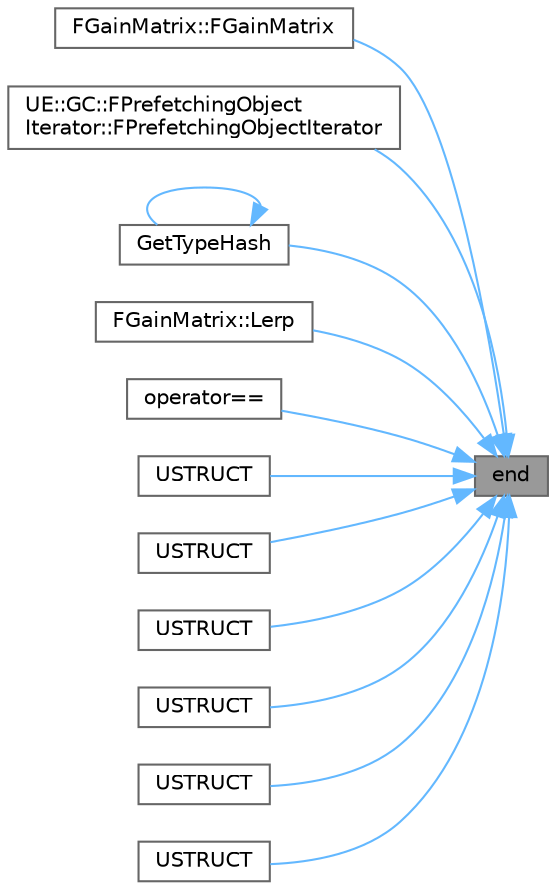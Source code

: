 digraph "end"
{
 // INTERACTIVE_SVG=YES
 // LATEX_PDF_SIZE
  bgcolor="transparent";
  edge [fontname=Helvetica,fontsize=10,labelfontname=Helvetica,labelfontsize=10];
  node [fontname=Helvetica,fontsize=10,shape=box,height=0.2,width=0.4];
  rankdir="RL";
  Node1 [id="Node000001",label="end",height=0.2,width=0.4,color="gray40", fillcolor="grey60", style="filled", fontcolor="black",tooltip=" "];
  Node1 -> Node2 [id="edge1_Node000001_Node000002",dir="back",color="steelblue1",style="solid",tooltip=" "];
  Node2 [id="Node000002",label="FGainMatrix::FGainMatrix",height=0.2,width=0.4,color="grey40", fillcolor="white", style="filled",URL="$d6/d15/classFGainMatrix.html#a06f8fa47cb5ef22d4a715e51850b4be3",tooltip=" "];
  Node1 -> Node3 [id="edge2_Node000001_Node000003",dir="back",color="steelblue1",style="solid",tooltip=" "];
  Node3 [id="Node000003",label="UE::GC::FPrefetchingObject\lIterator::FPrefetchingObjectIterator",height=0.2,width=0.4,color="grey40", fillcolor="white", style="filled",URL="$d0/d04/classUE_1_1GC_1_1FPrefetchingObjectIterator.html#a29c0c42aaee4b85aea06b2275fd03873",tooltip=" "];
  Node1 -> Node4 [id="edge3_Node000001_Node000004",dir="back",color="steelblue1",style="solid",tooltip=" "];
  Node4 [id="Node000004",label="GetTypeHash",height=0.2,width=0.4,color="grey40", fillcolor="white", style="filled",URL="$df/d3e/PropertyPath_8h.html#af8f568b0f1e68dfcecb13d3da6f7a29e",tooltip=" "];
  Node4 -> Node4 [id="edge4_Node000004_Node000004",dir="back",color="steelblue1",style="solid",tooltip=" "];
  Node1 -> Node5 [id="edge5_Node000001_Node000005",dir="back",color="steelblue1",style="solid",tooltip=" "];
  Node5 [id="Node000005",label="FGainMatrix::Lerp",height=0.2,width=0.4,color="grey40", fillcolor="white", style="filled",URL="$d6/d15/classFGainMatrix.html#ae6a92e44b184eb795009ab5f8d320f5f",tooltip=" "];
  Node1 -> Node6 [id="edge6_Node000001_Node000006",dir="back",color="steelblue1",style="solid",tooltip=" "];
  Node6 [id="Node000006",label="operator==",height=0.2,width=0.4,color="grey40", fillcolor="white", style="filled",URL="$df/d3e/PropertyPath_8h.html#a3da2a73cedd50ac86dc41442d1a7302f",tooltip=" "];
  Node1 -> Node7 [id="edge7_Node000001_Node000007",dir="back",color="steelblue1",style="solid",tooltip=" "];
  Node7 [id="Node000007",label="USTRUCT",height=0.2,width=0.4,color="grey40", fillcolor="white", style="filled",URL="$d8/d53/DataLayerInstanceNames_8h.html#aa7673c36ff24cb14629dc41c30154ac5",tooltip=" "];
  Node1 -> Node8 [id="edge8_Node000001_Node000008",dir="back",color="steelblue1",style="solid",tooltip=" "];
  Node8 [id="Node000008",label="USTRUCT",height=0.2,width=0.4,color="grey40", fillcolor="white", style="filled",URL="$dc/df3/StructUtils_2InstancedStructContainer_8h.html#a5895ae85da76e661028316b61143d273",tooltip="Array of heterogeneous structs."];
  Node1 -> Node9 [id="edge9_Node000001_Node000009",dir="back",color="steelblue1",style="solid",tooltip=" "];
  Node9 [id="Node000009",label="USTRUCT",height=0.2,width=0.4,color="grey40", fillcolor="white", style="filled",URL="$db/d46/MovieSceneSequenceTransform_8h.html#a6a1f1b068c9d7fa7fd34a2de5ed6da79",tooltip="Enumeration defining how to store breadcrumb trails."];
  Node1 -> Node10 [id="edge10_Node000001_Node000010",dir="back",color="steelblue1",style="solid",tooltip=" "];
  Node10 [id="Node000010",label="USTRUCT",height=0.2,width=0.4,color="grey40", fillcolor="white", style="filled",URL="$de/d60/StructUtils_2PropertyBag_8h.html#a9aac7e39ee773e427b868b987e9dc381",tooltip="Helper to manage container types, with nested container support."];
  Node1 -> Node11 [id="edge11_Node000001_Node000011",dir="back",color="steelblue1",style="solid",tooltip=" "];
  Node11 [id="Node000011",label="USTRUCT",height=0.2,width=0.4,color="grey40", fillcolor="white", style="filled",URL="$da/ddd/RigVMDrawContainer_8h.html#a0eab4065ac2edc8a67ee5db32eb1f85b",tooltip=" "];
  Node1 -> Node12 [id="edge12_Node000001_Node000012",dir="back",color="steelblue1",style="solid",tooltip=" "];
  Node12 [id="Node000012",label="USTRUCT",height=0.2,width=0.4,color="grey40", fillcolor="white", style="filled",URL="$db/d93/RigVMClient_8h.html#ae2046329bd9f26331865d9f9830408cb",tooltip=" "];
}
